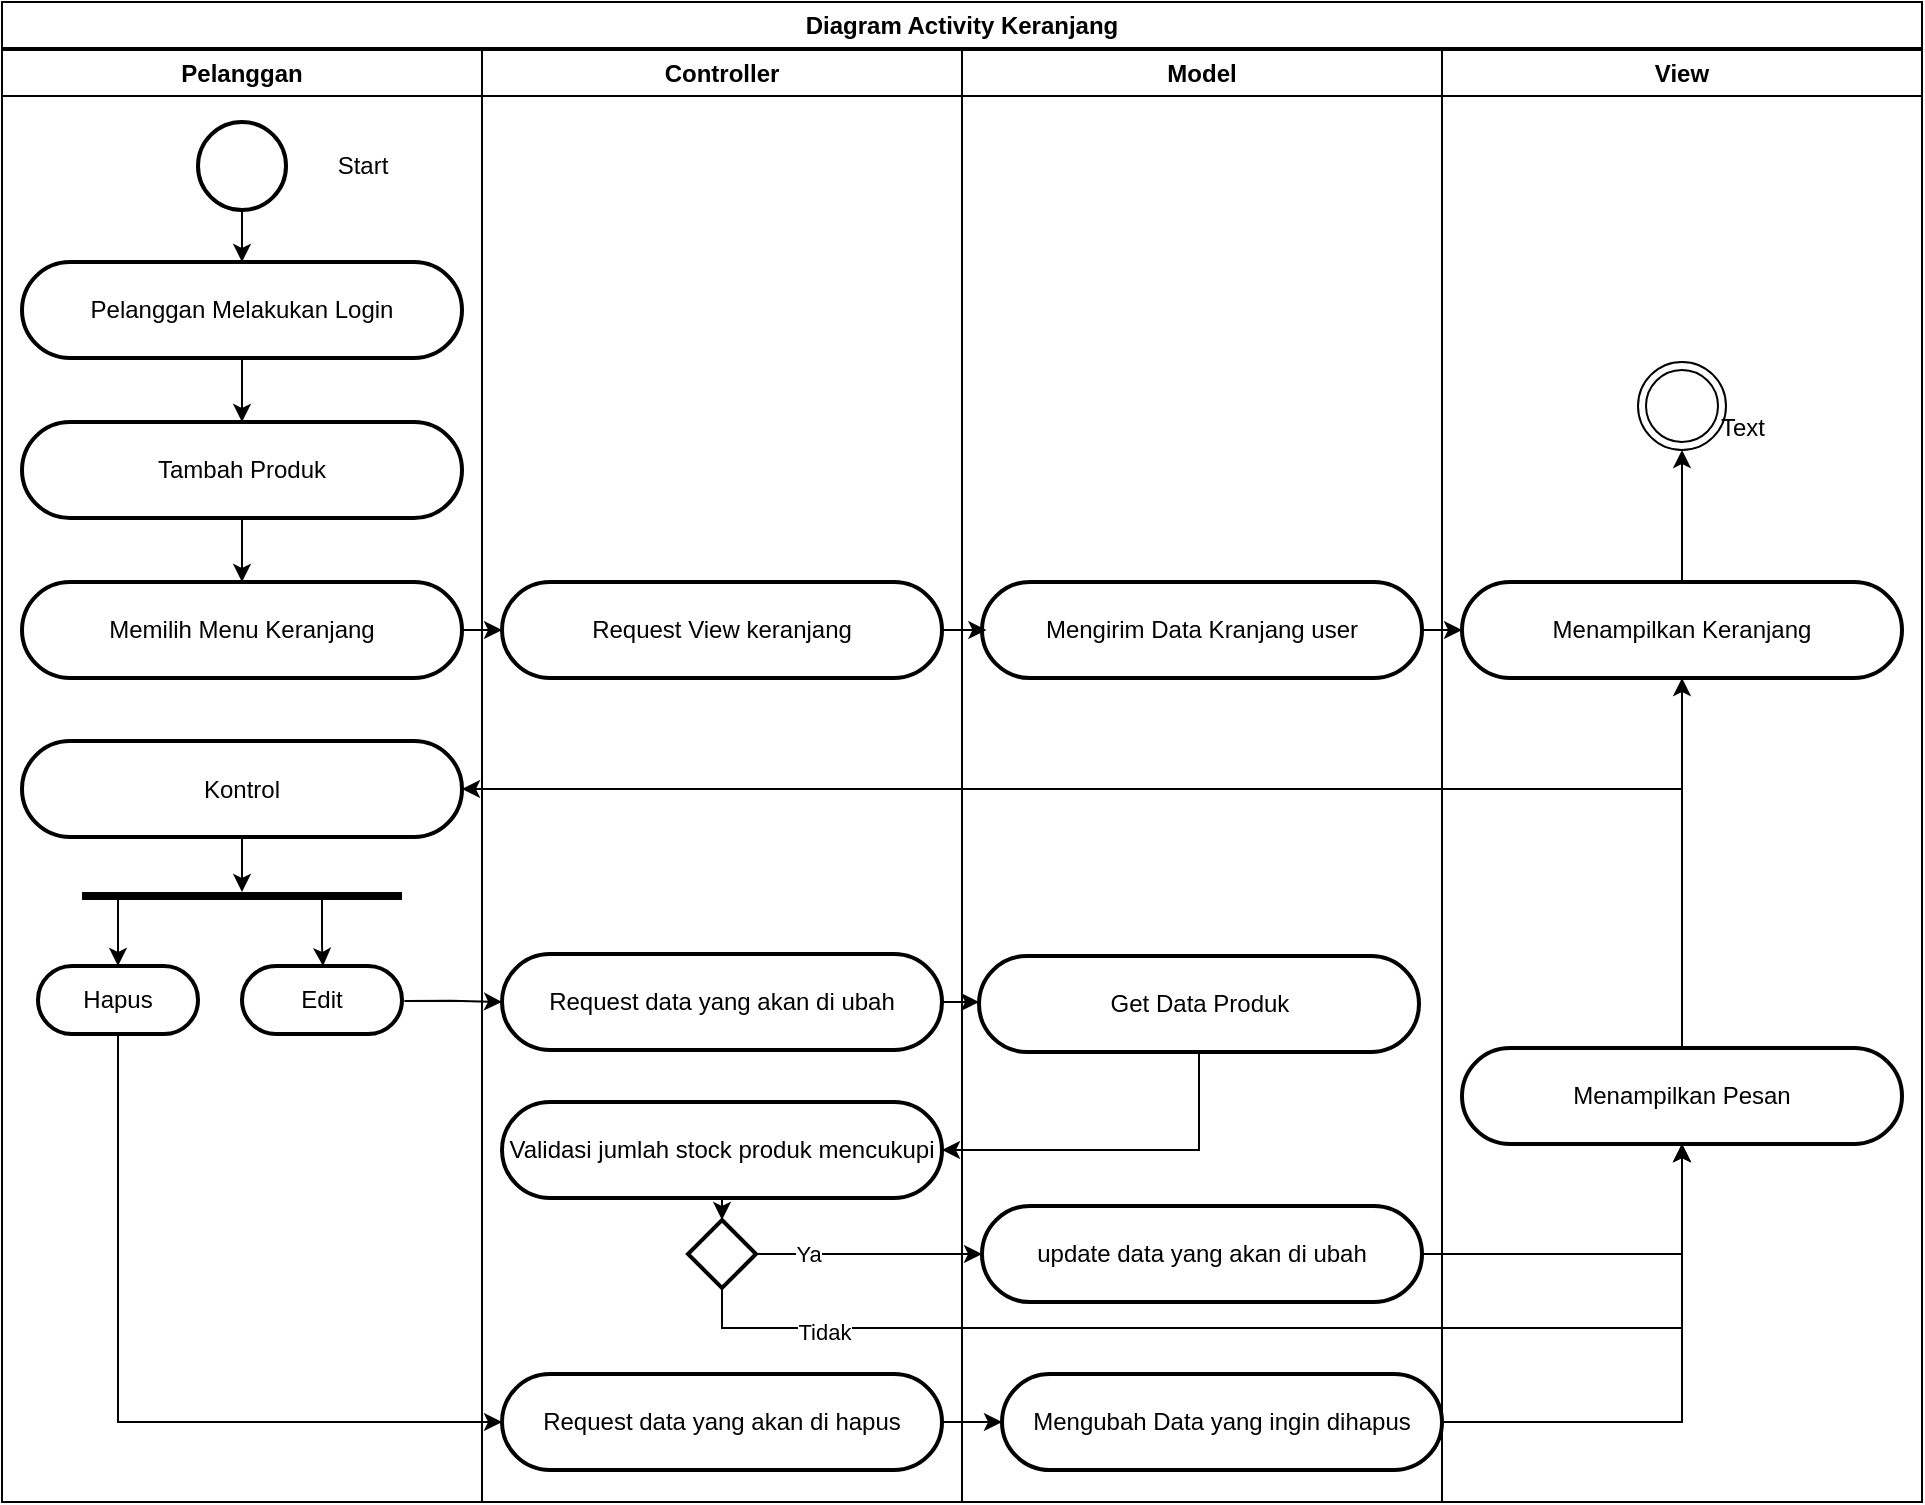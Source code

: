 <mxfile version="21.6.2" type="github">
  <diagram name="Page-1" id="Eij-WQW-3wJi1-zko1Cc">
    <mxGraphModel dx="1687" dy="936" grid="1" gridSize="10" guides="1" tooltips="1" connect="1" arrows="1" fold="1" page="1" pageScale="1" pageWidth="1169" pageHeight="827" math="0" shadow="0">
      <root>
        <mxCell id="0" />
        <mxCell id="1" parent="0" />
        <mxCell id="VrRxNOPvqRQ0IxajsXt0-2" value="Diagram Activity Keranjang" style="swimlane;whiteSpace=wrap;html=1;" parent="1" vertex="1">
          <mxGeometry x="110" y="60" width="960" height="750" as="geometry" />
        </mxCell>
        <mxCell id="VrRxNOPvqRQ0IxajsXt0-4" value="Controller" style="swimlane;whiteSpace=wrap;html=1;" parent="VrRxNOPvqRQ0IxajsXt0-2" vertex="1">
          <mxGeometry x="240" y="24" width="240" height="726" as="geometry" />
        </mxCell>
        <mxCell id="VrRxNOPvqRQ0IxajsXt0-52" value="Request View keranjang" style="rounded=1;whiteSpace=wrap;html=1;strokeWidth=2;arcSize=50;" parent="VrRxNOPvqRQ0IxajsXt0-4" vertex="1">
          <mxGeometry x="10" y="266" width="220" height="48" as="geometry" />
        </mxCell>
        <mxCell id="VrRxNOPvqRQ0IxajsXt0-91" value="Request data yang akan di ubah" style="rounded=1;whiteSpace=wrap;html=1;strokeWidth=2;arcSize=50;" parent="VrRxNOPvqRQ0IxajsXt0-4" vertex="1">
          <mxGeometry x="10" y="452" width="220" height="48" as="geometry" />
        </mxCell>
        <mxCell id="VrRxNOPvqRQ0IxajsXt0-109" style="edgeStyle=orthogonalEdgeStyle;rounded=0;orthogonalLoop=1;jettySize=auto;html=1;entryX=0.5;entryY=0;entryDx=0;entryDy=0;entryPerimeter=0;" parent="VrRxNOPvqRQ0IxajsXt0-4" source="VrRxNOPvqRQ0IxajsXt0-105" target="VrRxNOPvqRQ0IxajsXt0-108" edge="1">
          <mxGeometry relative="1" as="geometry" />
        </mxCell>
        <mxCell id="VrRxNOPvqRQ0IxajsXt0-105" value="Validasi jumlah stock produk mencukupi" style="rounded=1;whiteSpace=wrap;html=1;strokeWidth=2;arcSize=50;" parent="VrRxNOPvqRQ0IxajsXt0-4" vertex="1">
          <mxGeometry x="10" y="526" width="220" height="48" as="geometry" />
        </mxCell>
        <mxCell id="VrRxNOPvqRQ0IxajsXt0-99" value="Request data yang akan di hapus" style="rounded=1;whiteSpace=wrap;html=1;strokeWidth=2;arcSize=50;" parent="VrRxNOPvqRQ0IxajsXt0-4" vertex="1">
          <mxGeometry x="10" y="662" width="220" height="48" as="geometry" />
        </mxCell>
        <mxCell id="VrRxNOPvqRQ0IxajsXt0-108" value="" style="strokeWidth=2;html=1;shape=mxgraph.flowchart.decision;whiteSpace=wrap;" parent="VrRxNOPvqRQ0IxajsXt0-4" vertex="1">
          <mxGeometry x="103" y="585" width="34" height="34" as="geometry" />
        </mxCell>
        <mxCell id="VrRxNOPvqRQ0IxajsXt0-5" value="Model" style="swimlane;whiteSpace=wrap;html=1;" parent="VrRxNOPvqRQ0IxajsXt0-2" vertex="1">
          <mxGeometry x="480" y="24" width="240" height="726" as="geometry" />
        </mxCell>
        <mxCell id="VrRxNOPvqRQ0IxajsXt0-55" value="Mengirim Data Kranjang user" style="rounded=1;whiteSpace=wrap;html=1;strokeWidth=2;arcSize=50;" parent="VrRxNOPvqRQ0IxajsXt0-5" vertex="1">
          <mxGeometry x="10" y="266" width="220" height="48" as="geometry" />
        </mxCell>
        <mxCell id="VrRxNOPvqRQ0IxajsXt0-100" value="Mengubah Data yang ingin dihapus" style="rounded=1;whiteSpace=wrap;html=1;strokeWidth=2;arcSize=50;" parent="VrRxNOPvqRQ0IxajsXt0-5" vertex="1">
          <mxGeometry x="20" y="662" width="220" height="48" as="geometry" />
        </mxCell>
        <mxCell id="VrRxNOPvqRQ0IxajsXt0-107" value="update data yang akan di ubah" style="rounded=1;whiteSpace=wrap;html=1;strokeWidth=2;arcSize=50;" parent="VrRxNOPvqRQ0IxajsXt0-5" vertex="1">
          <mxGeometry x="10" y="578" width="220" height="48" as="geometry" />
        </mxCell>
        <mxCell id="JZUa5Ay5dkfaSNZw_SEk-1" value="Get Data Produk" style="rounded=1;whiteSpace=wrap;html=1;strokeWidth=2;arcSize=50;" vertex="1" parent="VrRxNOPvqRQ0IxajsXt0-5">
          <mxGeometry x="8.5" y="453" width="220" height="48" as="geometry" />
        </mxCell>
        <mxCell id="VrRxNOPvqRQ0IxajsXt0-6" value="View" style="swimlane;whiteSpace=wrap;html=1;" parent="VrRxNOPvqRQ0IxajsXt0-2" vertex="1">
          <mxGeometry x="720" y="24" width="240" height="726" as="geometry" />
        </mxCell>
        <mxCell id="VrRxNOPvqRQ0IxajsXt0-121" style="edgeStyle=orthogonalEdgeStyle;rounded=0;orthogonalLoop=1;jettySize=auto;html=1;" parent="VrRxNOPvqRQ0IxajsXt0-6" source="VrRxNOPvqRQ0IxajsXt0-51" target="VrRxNOPvqRQ0IxajsXt0-120" edge="1">
          <mxGeometry relative="1" as="geometry" />
        </mxCell>
        <mxCell id="VrRxNOPvqRQ0IxajsXt0-51" value="Menampilkan Keranjang" style="rounded=1;whiteSpace=wrap;html=1;strokeWidth=2;arcSize=50;" parent="VrRxNOPvqRQ0IxajsXt0-6" vertex="1">
          <mxGeometry x="10" y="266" width="220" height="48" as="geometry" />
        </mxCell>
        <mxCell id="VrRxNOPvqRQ0IxajsXt0-103" style="edgeStyle=orthogonalEdgeStyle;rounded=0;orthogonalLoop=1;jettySize=auto;html=1;entryX=0.5;entryY=1;entryDx=0;entryDy=0;" parent="VrRxNOPvqRQ0IxajsXt0-6" source="VrRxNOPvqRQ0IxajsXt0-96" target="VrRxNOPvqRQ0IxajsXt0-51" edge="1">
          <mxGeometry relative="1" as="geometry" />
        </mxCell>
        <mxCell id="VrRxNOPvqRQ0IxajsXt0-96" value="Menampilkan Pesan" style="rounded=1;whiteSpace=wrap;html=1;strokeWidth=2;arcSize=50;" parent="VrRxNOPvqRQ0IxajsXt0-6" vertex="1">
          <mxGeometry x="10" y="499" width="220" height="48" as="geometry" />
        </mxCell>
        <mxCell id="VrRxNOPvqRQ0IxajsXt0-120" value="" style="ellipse;shape=doubleEllipse;whiteSpace=wrap;html=1;aspect=fixed;" parent="VrRxNOPvqRQ0IxajsXt0-6" vertex="1">
          <mxGeometry x="98" y="156" width="44" height="44" as="geometry" />
        </mxCell>
        <mxCell id="VrRxNOPvqRQ0IxajsXt0-9" value="Pelanggan" style="swimlane;whiteSpace=wrap;html=1;" parent="VrRxNOPvqRQ0IxajsXt0-2" vertex="1">
          <mxGeometry y="24" width="240" height="726" as="geometry" />
        </mxCell>
        <mxCell id="VrRxNOPvqRQ0IxajsXt0-18" value="" style="edgeStyle=orthogonalEdgeStyle;rounded=0;orthogonalLoop=1;jettySize=auto;html=1;" parent="VrRxNOPvqRQ0IxajsXt0-9" source="VrRxNOPvqRQ0IxajsXt0-10" target="VrRxNOPvqRQ0IxajsXt0-17" edge="1">
          <mxGeometry relative="1" as="geometry" />
        </mxCell>
        <mxCell id="VrRxNOPvqRQ0IxajsXt0-10" value="" style="strokeWidth=2;html=1;shape=mxgraph.flowchart.start_2;whiteSpace=wrap;" parent="VrRxNOPvqRQ0IxajsXt0-9" vertex="1">
          <mxGeometry x="98" y="36" width="44" height="44" as="geometry" />
        </mxCell>
        <mxCell id="VrRxNOPvqRQ0IxajsXt0-11" value="Start" style="text;html=1;align=center;verticalAlign=middle;resizable=0;points=[];autosize=1;strokeColor=none;fillColor=none;" parent="VrRxNOPvqRQ0IxajsXt0-9" vertex="1">
          <mxGeometry x="155" y="43" width="50" height="30" as="geometry" />
        </mxCell>
        <mxCell id="VrRxNOPvqRQ0IxajsXt0-29" style="edgeStyle=orthogonalEdgeStyle;rounded=0;orthogonalLoop=1;jettySize=auto;html=1;entryX=0.5;entryY=0;entryDx=0;entryDy=0;" parent="VrRxNOPvqRQ0IxajsXt0-9" source="VrRxNOPvqRQ0IxajsXt0-17" target="VrRxNOPvqRQ0IxajsXt0-28" edge="1">
          <mxGeometry relative="1" as="geometry" />
        </mxCell>
        <mxCell id="VrRxNOPvqRQ0IxajsXt0-17" value="Pelanggan Melakukan Login" style="rounded=1;whiteSpace=wrap;html=1;strokeWidth=2;arcSize=50;" parent="VrRxNOPvqRQ0IxajsXt0-9" vertex="1">
          <mxGeometry x="10" y="106" width="220" height="48" as="geometry" />
        </mxCell>
        <mxCell id="VrRxNOPvqRQ0IxajsXt0-57" style="edgeStyle=orthogonalEdgeStyle;rounded=0;orthogonalLoop=1;jettySize=auto;html=1;entryX=0.5;entryY=0;entryDx=0;entryDy=0;" parent="VrRxNOPvqRQ0IxajsXt0-9" source="VrRxNOPvqRQ0IxajsXt0-28" target="VrRxNOPvqRQ0IxajsXt0-37" edge="1">
          <mxGeometry relative="1" as="geometry" />
        </mxCell>
        <mxCell id="VrRxNOPvqRQ0IxajsXt0-28" value="Tambah Produk" style="rounded=1;whiteSpace=wrap;html=1;strokeWidth=2;arcSize=50;" parent="VrRxNOPvqRQ0IxajsXt0-9" vertex="1">
          <mxGeometry x="10" y="186" width="220" height="48" as="geometry" />
        </mxCell>
        <mxCell id="VrRxNOPvqRQ0IxajsXt0-37" value="Memilih Menu Keranjang" style="rounded=1;whiteSpace=wrap;html=1;strokeWidth=2;arcSize=50;" parent="VrRxNOPvqRQ0IxajsXt0-9" vertex="1">
          <mxGeometry x="10" y="266" width="220" height="48" as="geometry" />
        </mxCell>
        <mxCell id="VrRxNOPvqRQ0IxajsXt0-64" style="edgeStyle=orthogonalEdgeStyle;rounded=0;orthogonalLoop=1;jettySize=auto;html=1;" parent="VrRxNOPvqRQ0IxajsXt0-9" source="VrRxNOPvqRQ0IxajsXt0-60" target="VrRxNOPvqRQ0IxajsXt0-63" edge="1">
          <mxGeometry relative="1" as="geometry" />
        </mxCell>
        <mxCell id="VrRxNOPvqRQ0IxajsXt0-60" value="Kontrol" style="rounded=1;whiteSpace=wrap;html=1;strokeWidth=2;arcSize=50;" parent="VrRxNOPvqRQ0IxajsXt0-9" vertex="1">
          <mxGeometry x="10" y="345.5" width="220" height="48" as="geometry" />
        </mxCell>
        <mxCell id="VrRxNOPvqRQ0IxajsXt0-63" value="" style="line;strokeWidth=4;html=1;perimeter=backbonePerimeter;points=[];outlineConnect=0;" parent="VrRxNOPvqRQ0IxajsXt0-9" vertex="1">
          <mxGeometry x="40" y="418" width="160" height="10" as="geometry" />
        </mxCell>
        <mxCell id="VrRxNOPvqRQ0IxajsXt0-65" value="Hapus" style="rounded=1;whiteSpace=wrap;html=1;strokeWidth=2;arcSize=50;" parent="VrRxNOPvqRQ0IxajsXt0-9" vertex="1">
          <mxGeometry x="18" y="458" width="80" height="34" as="geometry" />
        </mxCell>
        <mxCell id="VrRxNOPvqRQ0IxajsXt0-90" value="Edit" style="rounded=1;whiteSpace=wrap;html=1;strokeWidth=2;arcSize=50;" parent="VrRxNOPvqRQ0IxajsXt0-9" vertex="1">
          <mxGeometry x="120" y="458" width="80" height="34" as="geometry" />
        </mxCell>
        <mxCell id="VrRxNOPvqRQ0IxajsXt0-92" style="edgeStyle=orthogonalEdgeStyle;rounded=0;orthogonalLoop=1;jettySize=auto;html=1;entryX=0.5;entryY=0;entryDx=0;entryDy=0;exitX=0.106;exitY=0.65;exitDx=0;exitDy=0;exitPerimeter=0;" parent="VrRxNOPvqRQ0IxajsXt0-9" source="VrRxNOPvqRQ0IxajsXt0-63" target="VrRxNOPvqRQ0IxajsXt0-65" edge="1">
          <mxGeometry relative="1" as="geometry">
            <mxPoint x="58" y="428" as="sourcePoint" />
            <mxPoint x="130" y="431" as="targetPoint" />
          </mxGeometry>
        </mxCell>
        <mxCell id="VrRxNOPvqRQ0IxajsXt0-93" style="edgeStyle=orthogonalEdgeStyle;rounded=0;orthogonalLoop=1;jettySize=auto;html=1;entryX=0.5;entryY=0;entryDx=0;entryDy=0;" parent="VrRxNOPvqRQ0IxajsXt0-9" source="VrRxNOPvqRQ0IxajsXt0-63" edge="1">
          <mxGeometry relative="1" as="geometry">
            <mxPoint x="160" y="428" as="sourcePoint" />
            <mxPoint x="160.5" y="458" as="targetPoint" />
            <Array as="points">
              <mxPoint x="160" y="448" />
              <mxPoint x="161" y="448" />
            </Array>
          </mxGeometry>
        </mxCell>
        <mxCell id="VrRxNOPvqRQ0IxajsXt0-53" style="edgeStyle=orthogonalEdgeStyle;rounded=0;orthogonalLoop=1;jettySize=auto;html=1;" parent="VrRxNOPvqRQ0IxajsXt0-2" source="VrRxNOPvqRQ0IxajsXt0-37" target="VrRxNOPvqRQ0IxajsXt0-52" edge="1">
          <mxGeometry relative="1" as="geometry" />
        </mxCell>
        <mxCell id="VrRxNOPvqRQ0IxajsXt0-58" style="edgeStyle=orthogonalEdgeStyle;rounded=0;orthogonalLoop=1;jettySize=auto;html=1;entryX=0.01;entryY=0.5;entryDx=0;entryDy=0;entryPerimeter=0;" parent="VrRxNOPvqRQ0IxajsXt0-2" source="VrRxNOPvqRQ0IxajsXt0-52" target="VrRxNOPvqRQ0IxajsXt0-55" edge="1">
          <mxGeometry relative="1" as="geometry" />
        </mxCell>
        <mxCell id="VrRxNOPvqRQ0IxajsXt0-59" style="edgeStyle=orthogonalEdgeStyle;rounded=0;orthogonalLoop=1;jettySize=auto;html=1;entryX=0;entryY=0.5;entryDx=0;entryDy=0;" parent="VrRxNOPvqRQ0IxajsXt0-2" source="VrRxNOPvqRQ0IxajsXt0-55" target="VrRxNOPvqRQ0IxajsXt0-51" edge="1">
          <mxGeometry relative="1" as="geometry" />
        </mxCell>
        <mxCell id="VrRxNOPvqRQ0IxajsXt0-61" style="edgeStyle=orthogonalEdgeStyle;rounded=0;orthogonalLoop=1;jettySize=auto;html=1;entryX=1;entryY=0.5;entryDx=0;entryDy=0;exitX=0.5;exitY=1;exitDx=0;exitDy=0;" parent="VrRxNOPvqRQ0IxajsXt0-2" source="VrRxNOPvqRQ0IxajsXt0-51" target="VrRxNOPvqRQ0IxajsXt0-60" edge="1">
          <mxGeometry relative="1" as="geometry" />
        </mxCell>
        <mxCell id="VrRxNOPvqRQ0IxajsXt0-94" style="edgeStyle=orthogonalEdgeStyle;rounded=0;orthogonalLoop=1;jettySize=auto;html=1;exitX=1.015;exitY=0.513;exitDx=0;exitDy=0;entryX=0;entryY=0.5;entryDx=0;entryDy=0;exitPerimeter=0;" parent="VrRxNOPvqRQ0IxajsXt0-2" source="VrRxNOPvqRQ0IxajsXt0-90" target="VrRxNOPvqRQ0IxajsXt0-91" edge="1">
          <mxGeometry relative="1" as="geometry">
            <mxPoint x="240" y="570" as="targetPoint" />
          </mxGeometry>
        </mxCell>
        <mxCell id="VrRxNOPvqRQ0IxajsXt0-102" style="edgeStyle=orthogonalEdgeStyle;rounded=0;orthogonalLoop=1;jettySize=auto;html=1;entryX=0.5;entryY=1;entryDx=0;entryDy=0;" parent="VrRxNOPvqRQ0IxajsXt0-2" source="VrRxNOPvqRQ0IxajsXt0-100" target="VrRxNOPvqRQ0IxajsXt0-96" edge="1">
          <mxGeometry relative="1" as="geometry" />
        </mxCell>
        <mxCell id="VrRxNOPvqRQ0IxajsXt0-110" style="edgeStyle=orthogonalEdgeStyle;rounded=0;orthogonalLoop=1;jettySize=auto;html=1;entryX=0;entryY=0.5;entryDx=0;entryDy=0;" parent="VrRxNOPvqRQ0IxajsXt0-2" source="VrRxNOPvqRQ0IxajsXt0-108" target="VrRxNOPvqRQ0IxajsXt0-107" edge="1">
          <mxGeometry relative="1" as="geometry" />
        </mxCell>
        <mxCell id="VrRxNOPvqRQ0IxajsXt0-115" value="Ya" style="edgeLabel;html=1;align=center;verticalAlign=middle;resizable=0;points=[];" parent="VrRxNOPvqRQ0IxajsXt0-110" vertex="1" connectable="0">
          <mxGeometry x="-0.546" relative="1" as="geometry">
            <mxPoint as="offset" />
          </mxGeometry>
        </mxCell>
        <mxCell id="VrRxNOPvqRQ0IxajsXt0-114" style="edgeStyle=orthogonalEdgeStyle;rounded=0;orthogonalLoop=1;jettySize=auto;html=1;exitX=1;exitY=0.5;exitDx=0;exitDy=0;entryX=0.5;entryY=1;entryDx=0;entryDy=0;" parent="VrRxNOPvqRQ0IxajsXt0-2" source="VrRxNOPvqRQ0IxajsXt0-107" target="VrRxNOPvqRQ0IxajsXt0-96" edge="1">
          <mxGeometry relative="1" as="geometry">
            <mxPoint x="840" y="590" as="targetPoint" />
          </mxGeometry>
        </mxCell>
        <mxCell id="VrRxNOPvqRQ0IxajsXt0-117" style="edgeStyle=orthogonalEdgeStyle;rounded=0;orthogonalLoop=1;jettySize=auto;html=1;entryX=0;entryY=0.5;entryDx=0;entryDy=0;exitX=0.5;exitY=1;exitDx=0;exitDy=0;" parent="VrRxNOPvqRQ0IxajsXt0-2" source="VrRxNOPvqRQ0IxajsXt0-65" target="VrRxNOPvqRQ0IxajsXt0-99" edge="1">
          <mxGeometry relative="1" as="geometry" />
        </mxCell>
        <mxCell id="VrRxNOPvqRQ0IxajsXt0-118" style="edgeStyle=orthogonalEdgeStyle;rounded=0;orthogonalLoop=1;jettySize=auto;html=1;entryX=0;entryY=0.5;entryDx=0;entryDy=0;" parent="VrRxNOPvqRQ0IxajsXt0-2" source="VrRxNOPvqRQ0IxajsXt0-99" target="VrRxNOPvqRQ0IxajsXt0-100" edge="1">
          <mxGeometry relative="1" as="geometry" />
        </mxCell>
        <mxCell id="VrRxNOPvqRQ0IxajsXt0-111" style="edgeStyle=orthogonalEdgeStyle;rounded=0;orthogonalLoop=1;jettySize=auto;html=1;exitX=0.5;exitY=1;exitDx=0;exitDy=0;exitPerimeter=0;entryX=0.5;entryY=1;entryDx=0;entryDy=0;" parent="VrRxNOPvqRQ0IxajsXt0-2" source="VrRxNOPvqRQ0IxajsXt0-108" target="VrRxNOPvqRQ0IxajsXt0-96" edge="1">
          <mxGeometry relative="1" as="geometry">
            <mxPoint x="840" y="590" as="targetPoint" />
          </mxGeometry>
        </mxCell>
        <mxCell id="VrRxNOPvqRQ0IxajsXt0-113" value="Tidak" style="edgeLabel;html=1;align=center;verticalAlign=middle;resizable=0;points=[];" parent="VrRxNOPvqRQ0IxajsXt0-111" vertex="1" connectable="0">
          <mxGeometry x="-0.761" y="-2" relative="1" as="geometry">
            <mxPoint as="offset" />
          </mxGeometry>
        </mxCell>
        <mxCell id="JZUa5Ay5dkfaSNZw_SEk-2" style="edgeStyle=orthogonalEdgeStyle;rounded=0;orthogonalLoop=1;jettySize=auto;html=1;" edge="1" parent="VrRxNOPvqRQ0IxajsXt0-2" source="VrRxNOPvqRQ0IxajsXt0-91" target="JZUa5Ay5dkfaSNZw_SEk-1">
          <mxGeometry relative="1" as="geometry">
            <Array as="points">
              <mxPoint x="490" y="500" />
              <mxPoint x="490" y="500" />
            </Array>
          </mxGeometry>
        </mxCell>
        <mxCell id="VrRxNOPvqRQ0IxajsXt0-106" style="edgeStyle=orthogonalEdgeStyle;rounded=0;orthogonalLoop=1;jettySize=auto;html=1;exitX=0.5;exitY=1;exitDx=0;exitDy=0;entryX=1;entryY=0.5;entryDx=0;entryDy=0;" parent="VrRxNOPvqRQ0IxajsXt0-2" source="JZUa5Ay5dkfaSNZw_SEk-1" target="VrRxNOPvqRQ0IxajsXt0-105" edge="1">
          <mxGeometry relative="1" as="geometry" />
        </mxCell>
        <mxCell id="VrRxNOPvqRQ0IxajsXt0-122" value="Text" style="text;html=1;align=center;verticalAlign=middle;resizable=0;points=[];autosize=1;strokeColor=none;fillColor=none;" parent="1" vertex="1">
          <mxGeometry x="955" y="258" width="50" height="30" as="geometry" />
        </mxCell>
      </root>
    </mxGraphModel>
  </diagram>
</mxfile>
